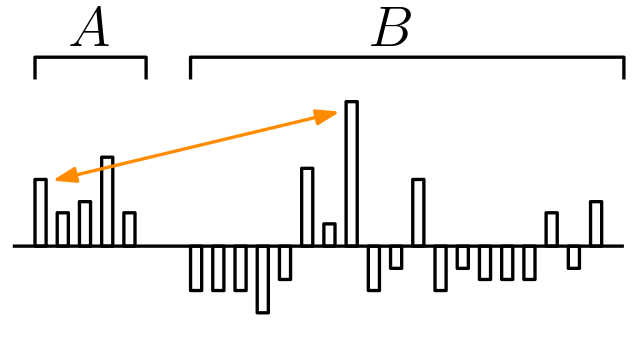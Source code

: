 <?xml version="1.0"?>
<!DOCTYPE ipe SYSTEM "ipe.dtd">
<ipe version="70212" creator="Ipe 7.2.12">
<info created="D:20200603192421" modified="D:20200603193110"/>
<ipestyle name="basic">
<symbol name="arrow/arc(spx)">
<path stroke="sym-stroke" fill="sym-stroke" pen="sym-pen">
0 0 m
-1 0.333 l
-1 -0.333 l
h
</path>
</symbol>
<symbol name="arrow/farc(spx)">
<path stroke="sym-stroke" fill="white" pen="sym-pen">
0 0 m
-1 0.333 l
-1 -0.333 l
h
</path>
</symbol>
<symbol name="arrow/ptarc(spx)">
<path stroke="sym-stroke" fill="sym-stroke" pen="sym-pen">
0 0 m
-1 0.333 l
-0.8 0 l
-1 -0.333 l
h
</path>
</symbol>
<symbol name="arrow/fptarc(spx)">
<path stroke="sym-stroke" fill="white" pen="sym-pen">
0 0 m
-1 0.333 l
-0.8 0 l
-1 -0.333 l
h
</path>
</symbol>
<symbol name="mark/circle(sx)" transformations="translations">
<path fill="sym-stroke">
0.6 0 0 0.6 0 0 e
0.4 0 0 0.4 0 0 e
</path>
</symbol>
<symbol name="mark/disk(sx)" transformations="translations">
<path fill="sym-stroke">
0.6 0 0 0.6 0 0 e
</path>
</symbol>
<symbol name="mark/fdisk(sfx)" transformations="translations">
<group>
<path fill="sym-fill">
0.5 0 0 0.5 0 0 e
</path>
<path fill="sym-stroke" fillrule="eofill">
0.6 0 0 0.6 0 0 e
0.4 0 0 0.4 0 0 e
</path>
</group>
</symbol>
<symbol name="mark/box(sx)" transformations="translations">
<path fill="sym-stroke" fillrule="eofill">
-0.6 -0.6 m
0.6 -0.6 l
0.6 0.6 l
-0.6 0.6 l
h
-0.4 -0.4 m
0.4 -0.4 l
0.4 0.4 l
-0.4 0.4 l
h
</path>
</symbol>
<symbol name="mark/square(sx)" transformations="translations">
<path fill="sym-stroke">
-0.6 -0.6 m
0.6 -0.6 l
0.6 0.6 l
-0.6 0.6 l
h
</path>
</symbol>
<symbol name="mark/fsquare(sfx)" transformations="translations">
<group>
<path fill="sym-fill">
-0.5 -0.5 m
0.5 -0.5 l
0.5 0.5 l
-0.5 0.5 l
h
</path>
<path fill="sym-stroke" fillrule="eofill">
-0.6 -0.6 m
0.6 -0.6 l
0.6 0.6 l
-0.6 0.6 l
h
-0.4 -0.4 m
0.4 -0.4 l
0.4 0.4 l
-0.4 0.4 l
h
</path>
</group>
</symbol>
<symbol name="mark/cross(sx)" transformations="translations">
<group>
<path fill="sym-stroke">
-0.43 -0.57 m
0.57 0.43 l
0.43 0.57 l
-0.57 -0.43 l
h
</path>
<path fill="sym-stroke">
-0.43 0.57 m
0.57 -0.43 l
0.43 -0.57 l
-0.57 0.43 l
h
</path>
</group>
</symbol>
<symbol name="arrow/fnormal(spx)">
<path stroke="sym-stroke" fill="white" pen="sym-pen">
0 0 m
-1 0.333 l
-1 -0.333 l
h
</path>
</symbol>
<symbol name="arrow/pointed(spx)">
<path stroke="sym-stroke" fill="sym-stroke" pen="sym-pen">
0 0 m
-1 0.333 l
-0.8 0 l
-1 -0.333 l
h
</path>
</symbol>
<symbol name="arrow/fpointed(spx)">
<path stroke="sym-stroke" fill="white" pen="sym-pen">
0 0 m
-1 0.333 l
-0.8 0 l
-1 -0.333 l
h
</path>
</symbol>
<symbol name="arrow/linear(spx)">
<path stroke="sym-stroke" pen="sym-pen">
-1 0.333 m
0 0 l
-1 -0.333 l
</path>
</symbol>
<symbol name="arrow/fdouble(spx)">
<path stroke="sym-stroke" fill="white" pen="sym-pen">
0 0 m
-1 0.333 l
-1 -0.333 l
h
-1 0 m
-2 0.333 l
-2 -0.333 l
h
</path>
</symbol>
<symbol name="arrow/double(spx)">
<path stroke="sym-stroke" fill="sym-stroke" pen="sym-pen">
0 0 m
-1 0.333 l
-1 -0.333 l
h
-1 0 m
-2 0.333 l
-2 -0.333 l
h
</path>
</symbol>
<pen name="heavier" value="0.8"/>
<pen name="fat" value="1.2"/>
<pen name="ultrafat" value="2"/>
<symbolsize name="large" value="5"/>
<symbolsize name="small" value="2"/>
<symbolsize name="tiny" value="1.1"/>
<arrowsize name="large" value="10"/>
<arrowsize name="small" value="5"/>
<arrowsize name="tiny" value="3"/>
<color name="red" value="1 0 0"/>
<color name="green" value="0 1 0"/>
<color name="blue" value="0 0 1"/>
<color name="yellow" value="1 1 0"/>
<color name="orange" value="1 0.647 0"/>
<color name="gold" value="1 0.843 0"/>
<color name="purple" value="0.627 0.125 0.941"/>
<color name="gray" value="0.745"/>
<color name="brown" value="0.647 0.165 0.165"/>
<color name="navy" value="0 0 0.502"/>
<color name="pink" value="1 0.753 0.796"/>
<color name="seagreen" value="0.18 0.545 0.341"/>
<color name="turquoise" value="0.251 0.878 0.816"/>
<color name="violet" value="0.933 0.51 0.933"/>
<color name="darkblue" value="0 0 0.545"/>
<color name="darkcyan" value="0 0.545 0.545"/>
<color name="darkgray" value="0.663"/>
<color name="darkgreen" value="0 0.392 0"/>
<color name="darkmagenta" value="0.545 0 0.545"/>
<color name="darkorange" value="1 0.549 0"/>
<color name="darkred" value="0.545 0 0"/>
<color name="lightblue" value="0.678 0.847 0.902"/>
<color name="lightcyan" value="0.878 1 1"/>
<color name="lightgray" value="0.827"/>
<color name="lightgreen" value="0.565 0.933 0.565"/>
<color name="lightyellow" value="1 1 0.878"/>
<dashstyle name="dashed" value="[4] 0"/>
<dashstyle name="dotted" value="[1 3] 0"/>
<dashstyle name="dash dotted" value="[4 2 1 2] 0"/>
<dashstyle name="dash dot dotted" value="[4 2 1 2 1 2] 0"/>
<textsize name="large" value="\large"/>
<textsize name="Large" value="\Large"/>
<textsize name="LARGE" value="\LARGE"/>
<textsize name="huge" value="\huge"/>
<textsize name="Huge" value="\Huge"/>
<textsize name="small" value="\small"/>
<textsize name="footnote" value="\footnotesize"/>
<textsize name="tiny" value="\tiny"/>
<textstyle name="center" begin="\begin{center}" end="\end{center}"/>
<textstyle name="itemize" begin="\begin{itemize}" end="\end{itemize}"/>
<textstyle name="item" begin="\begin{itemize}\item{}" end="\end{itemize}"/>
<gridsize name="4 pts" value="4"/>
<gridsize name="8 pts (~3 mm)" value="8"/>
<gridsize name="16 pts (~6 mm)" value="16"/>
<gridsize name="32 pts (~12 mm)" value="32"/>
<gridsize name="10 pts (~3.5 mm)" value="10"/>
<gridsize name="20 pts (~7 mm)" value="20"/>
<gridsize name="14 pts (~5 mm)" value="14"/>
<gridsize name="28 pts (~10 mm)" value="28"/>
<gridsize name="56 pts (~20 mm)" value="56"/>
<anglesize name="90 deg" value="90"/>
<anglesize name="60 deg" value="60"/>
<anglesize name="45 deg" value="45"/>
<anglesize name="30 deg" value="30"/>
<anglesize name="22.5 deg" value="22.5"/>
<opacity name="10%" value="0.1"/>
<opacity name="30%" value="0.3"/>
<opacity name="50%" value="0.5"/>
<opacity name="75%" value="0.75"/>
<tiling name="falling" angle="-60" step="4" width="1"/>
<tiling name="rising" angle="30" step="4" width="1"/>
</ipestyle>
<page>
<layer name="alpha"/>
<view layers="alpha" active="alpha"/>
<path layer="alpha" matrix="0.916667 0 0 1 6.66667 0" stroke="black" pen="fat">
80 288 m
320 288 l
</path>
<path stroke="black" pen="fat">
88 288 m
88 312 l
92 312 l
92 288 l
h
</path>
<path stroke="black" pen="fat">
96 288 m
96 300 l
100 300 l
100 288 l
h
</path>
<path stroke="black" pen="fat">
104 288 m
104 304 l
108 304 l
108 288 l
h
</path>
<path stroke="black" pen="fat">
112 288 m
112 320 l
116 320 l
116 288 l
h
</path>
<path stroke="black" pen="fat">
120 288 m
120 300 l
124 300 l
124 288 l
h
</path>
<path matrix="1 0 0 -2 0 864" stroke="black" pen="fat">
144 288 m
144 296 l
148 296 l
148 288 l
h
</path>
<path matrix="1 0 0 -1.33333 0 672" stroke="black" pen="fat">
152 288 m
152 300 l
156 300 l
156 288 l
h
</path>
<path matrix="1 0 0 -1 0 576" stroke="black" pen="fat">
160 288 m
160 304 l
164 304 l
164 288 l
h
</path>
<path matrix="1 0 0 3 0 -576" stroke="black" pen="fat">
168 288 m
168 280 l
172 280 l
172 288 l
h
</path>
<path stroke="black" pen="fat">
176 288 m
176 276 l
180 276 l
180 288 l
h
</path>
<path matrix="1 0 0 -1.75 0 792" stroke="black" pen="fat">
184 288 m
184 272 l
188 272 l
188 288 l
h
</path>
<path stroke="black" pen="fat">
192 288 m
192 296 l
196 296 l
196 288 l
h
</path>
<path matrix="1 0 0 -2.6 0 1036.8" stroke="black" pen="fat">
200 288 m
200 268 l
204 268 l
204 288 l
h
</path>
<path matrix="1 0 0 4 0 -864" stroke="black" pen="fat">
208 288 m
208 284 l
212 284 l
212 288 l
h
</path>
<path stroke="black" pen="fat">
216 288 m
216 280 l
220 280 l
220 288 l
h
</path>
<path matrix="1 0 0 -2 0 864" stroke="black" pen="fat">
224 288 m
224 276 l
228 276 l
228 288 l
h
</path>
<path stroke="black" pen="fat">
232 288 m
232 272 l
236 272 l
236 288 l
h
</path>
<path stroke="black" pen="fat">
240 288 m
240 280 l
244 280 l
244 288 l
h
</path>
<path stroke="black" pen="fat">
248 288 m
248 276 l
252 276 l
252 288 l
h
</path>
<path matrix="1 0 0 3 0 -576" stroke="black" pen="fat">
256 288 m
256 284 l
260 284 l
260 288 l
h
</path>
<path matrix="1 0 0 3 0 -576" stroke="black" pen="fat">
264 288 m
264 284 l
268 284 l
268 288 l
h
</path>
<path matrix="1 0 0 -3 0 1152" stroke="black" pen="fat">
272 288 m
272 284 l
276 284 l
276 288 l
h
</path>
<path stroke="black" pen="fat">
280 288 m
280 280 l
284 280 l
284 288 l
h
</path>
<path matrix="1 0 0 -4 0 1440" stroke="black" pen="fat">
288 288 m
288 284 l
292 284 l
292 288 l
h
</path>
<text matrix="1 0 0 1 -4 0" transformations="translations" pos="104 360" stroke="black" type="label" width="15.167" height="14.119" depth="0" valign="baseline" size="huge" style="math">A</text>
<path stroke="black" pen="fat">
144 348 m
144 356 l
300 356 l
300 348 l
</path>
<path stroke="black" pen="fat">
128 348 m
128 356 l
88 356 l
88 348 l
</path>
<text matrix="1 0 0 1 0 -4" transformations="translations" pos="208 364" stroke="black" type="label" width="16.413" height="14.119" depth="0" valign="baseline" size="huge" style="math">B</text>
<path stroke="white" pen="fat">
76 376 m
76 256 l
304 256 l
304 376 l
h
</path>
<path stroke="darkorange" pen="fat" arrow="normal/normal" rarrow="normal/normal">
96 312 m
196 336 l
</path>
</page>
</ipe>
